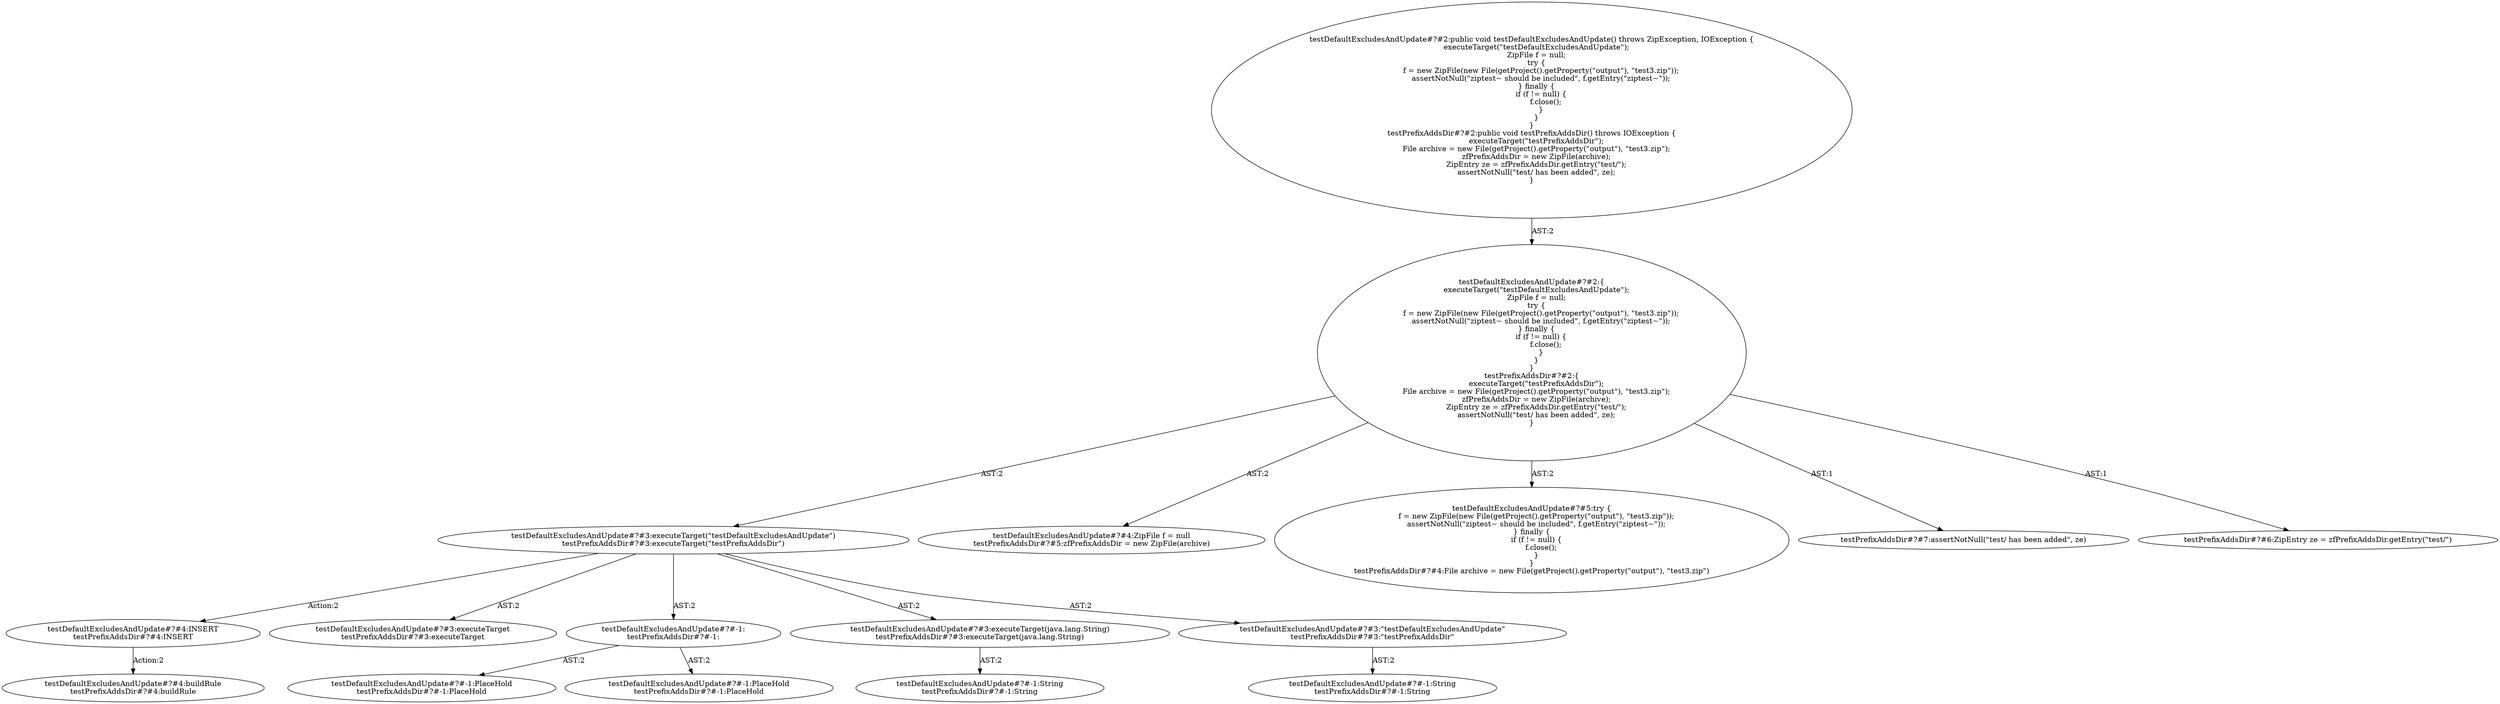 digraph "Pattern" {
0 [label="testDefaultExcludesAndUpdate#?#4:INSERT
testPrefixAddsDir#?#4:INSERT" shape=ellipse]
1 [label="testDefaultExcludesAndUpdate#?#3:executeTarget(\"testDefaultExcludesAndUpdate\")
testPrefixAddsDir#?#3:executeTarget(\"testPrefixAddsDir\")" shape=ellipse]
2 [label="testDefaultExcludesAndUpdate#?#2:\{
    executeTarget(\"testDefaultExcludesAndUpdate\");
    ZipFile f = null;
    try \{
        f = new ZipFile(new File(getProject().getProperty(\"output\"), \"test3.zip\"));
        assertNotNull(\"ziptest~ should be included\", f.getEntry(\"ziptest~\"));
    \} finally \{
        if (f != null) \{
            f.close();
        \}
    \}
\}
testPrefixAddsDir#?#2:\{
    executeTarget(\"testPrefixAddsDir\");
    File archive = new File(getProject().getProperty(\"output\"), \"test3.zip\");
    zfPrefixAddsDir = new ZipFile(archive);
    ZipEntry ze = zfPrefixAddsDir.getEntry(\"test/\");
    assertNotNull(\"test/ has been added\", ze);
\}" shape=ellipse]
3 [label="testDefaultExcludesAndUpdate#?#2:public void testDefaultExcludesAndUpdate() throws ZipException, IOException \{
    executeTarget(\"testDefaultExcludesAndUpdate\");
    ZipFile f = null;
    try \{
        f = new ZipFile(new File(getProject().getProperty(\"output\"), \"test3.zip\"));
        assertNotNull(\"ziptest~ should be included\", f.getEntry(\"ziptest~\"));
    \} finally \{
        if (f != null) \{
            f.close();
        \}
    \}
\}
testPrefixAddsDir#?#2:public void testPrefixAddsDir() throws IOException \{
    executeTarget(\"testPrefixAddsDir\");
    File archive = new File(getProject().getProperty(\"output\"), \"test3.zip\");
    zfPrefixAddsDir = new ZipFile(archive);
    ZipEntry ze = zfPrefixAddsDir.getEntry(\"test/\");
    assertNotNull(\"test/ has been added\", ze);
\}" shape=ellipse]
4 [label="testDefaultExcludesAndUpdate#?#4:ZipFile f = null
testPrefixAddsDir#?#5:zfPrefixAddsDir = new ZipFile(archive)" shape=ellipse]
5 [label="testDefaultExcludesAndUpdate#?#5:try \{
    f = new ZipFile(new File(getProject().getProperty(\"output\"), \"test3.zip\"));
    assertNotNull(\"ziptest~ should be included\", f.getEntry(\"ziptest~\"));
\} finally \{
    if (f != null) \{
        f.close();
    \}
\}
testPrefixAddsDir#?#4:File archive = new File(getProject().getProperty(\"output\"), \"test3.zip\")" shape=ellipse]
6 [label="testDefaultExcludesAndUpdate#?#3:executeTarget
testPrefixAddsDir#?#3:executeTarget" shape=ellipse]
7 [label="testDefaultExcludesAndUpdate#?#-1:
testPrefixAddsDir#?#-1:" shape=ellipse]
8 [label="testDefaultExcludesAndUpdate#?#-1:PlaceHold
testPrefixAddsDir#?#-1:PlaceHold" shape=ellipse]
9 [label="testDefaultExcludesAndUpdate#?#-1:PlaceHold
testPrefixAddsDir#?#-1:PlaceHold" shape=ellipse]
10 [label="testDefaultExcludesAndUpdate#?#3:executeTarget(java.lang.String)
testPrefixAddsDir#?#3:executeTarget(java.lang.String)" shape=ellipse]
11 [label="testDefaultExcludesAndUpdate#?#-1:String
testPrefixAddsDir#?#-1:String" shape=ellipse]
12 [label="testDefaultExcludesAndUpdate#?#3:\"testDefaultExcludesAndUpdate\"
testPrefixAddsDir#?#3:\"testPrefixAddsDir\"" shape=ellipse]
13 [label="testDefaultExcludesAndUpdate#?#-1:String
testPrefixAddsDir#?#-1:String" shape=ellipse]
14 [label="testDefaultExcludesAndUpdate#?#4:buildRule
testPrefixAddsDir#?#4:buildRule" shape=ellipse]
15 [label="testPrefixAddsDir#?#7:assertNotNull(\"test/ has been added\", ze)" shape=ellipse]
16 [label="testPrefixAddsDir#?#6:ZipEntry ze = zfPrefixAddsDir.getEntry(\"test/\")" shape=ellipse]
0 -> 14 [label="Action:2"];
1 -> 0 [label="Action:2"];
1 -> 6 [label="AST:2"];
1 -> 7 [label="AST:2"];
1 -> 10 [label="AST:2"];
1 -> 12 [label="AST:2"];
2 -> 1 [label="AST:2"];
2 -> 4 [label="AST:2"];
2 -> 5 [label="AST:2"];
2 -> 15 [label="AST:1"];
2 -> 16 [label="AST:1"];
3 -> 2 [label="AST:2"];
7 -> 8 [label="AST:2"];
7 -> 9 [label="AST:2"];
10 -> 11 [label="AST:2"];
12 -> 13 [label="AST:2"];
}
